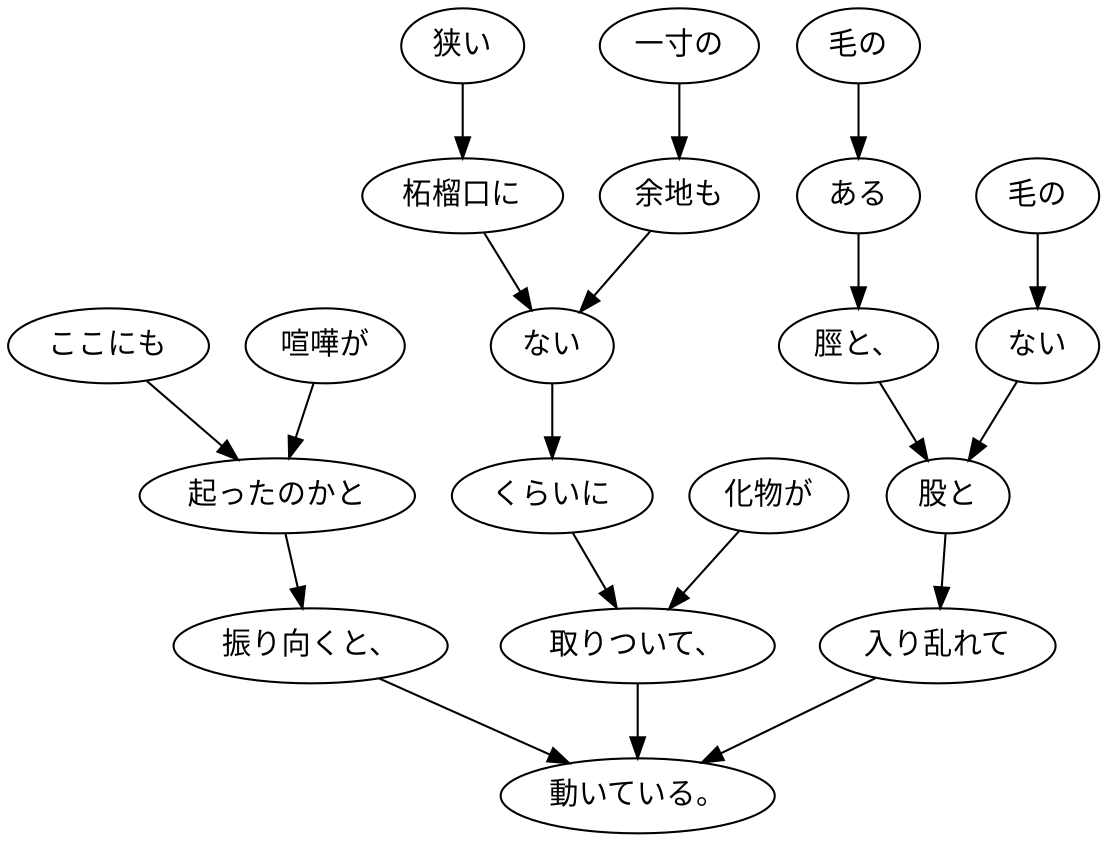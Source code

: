 digraph graph4515 {
	node0 [label="ここにも"];
	node1 [label="喧嘩が"];
	node2 [label="起ったのかと"];
	node3 [label="振り向くと、"];
	node4 [label="狭い"];
	node5 [label="柘榴口に"];
	node6 [label="一寸の"];
	node7 [label="余地も"];
	node8 [label="ない"];
	node9 [label="くらいに"];
	node10 [label="化物が"];
	node11 [label="取りついて、"];
	node12 [label="毛の"];
	node13 [label="ある"];
	node14 [label="脛と、"];
	node15 [label="毛の"];
	node16 [label="ない"];
	node17 [label="股と"];
	node18 [label="入り乱れて"];
	node19 [label="動いている。"];
	node0 -> node2;
	node1 -> node2;
	node2 -> node3;
	node3 -> node19;
	node4 -> node5;
	node5 -> node8;
	node6 -> node7;
	node7 -> node8;
	node8 -> node9;
	node9 -> node11;
	node10 -> node11;
	node11 -> node19;
	node12 -> node13;
	node13 -> node14;
	node14 -> node17;
	node15 -> node16;
	node16 -> node17;
	node17 -> node18;
	node18 -> node19;
}
